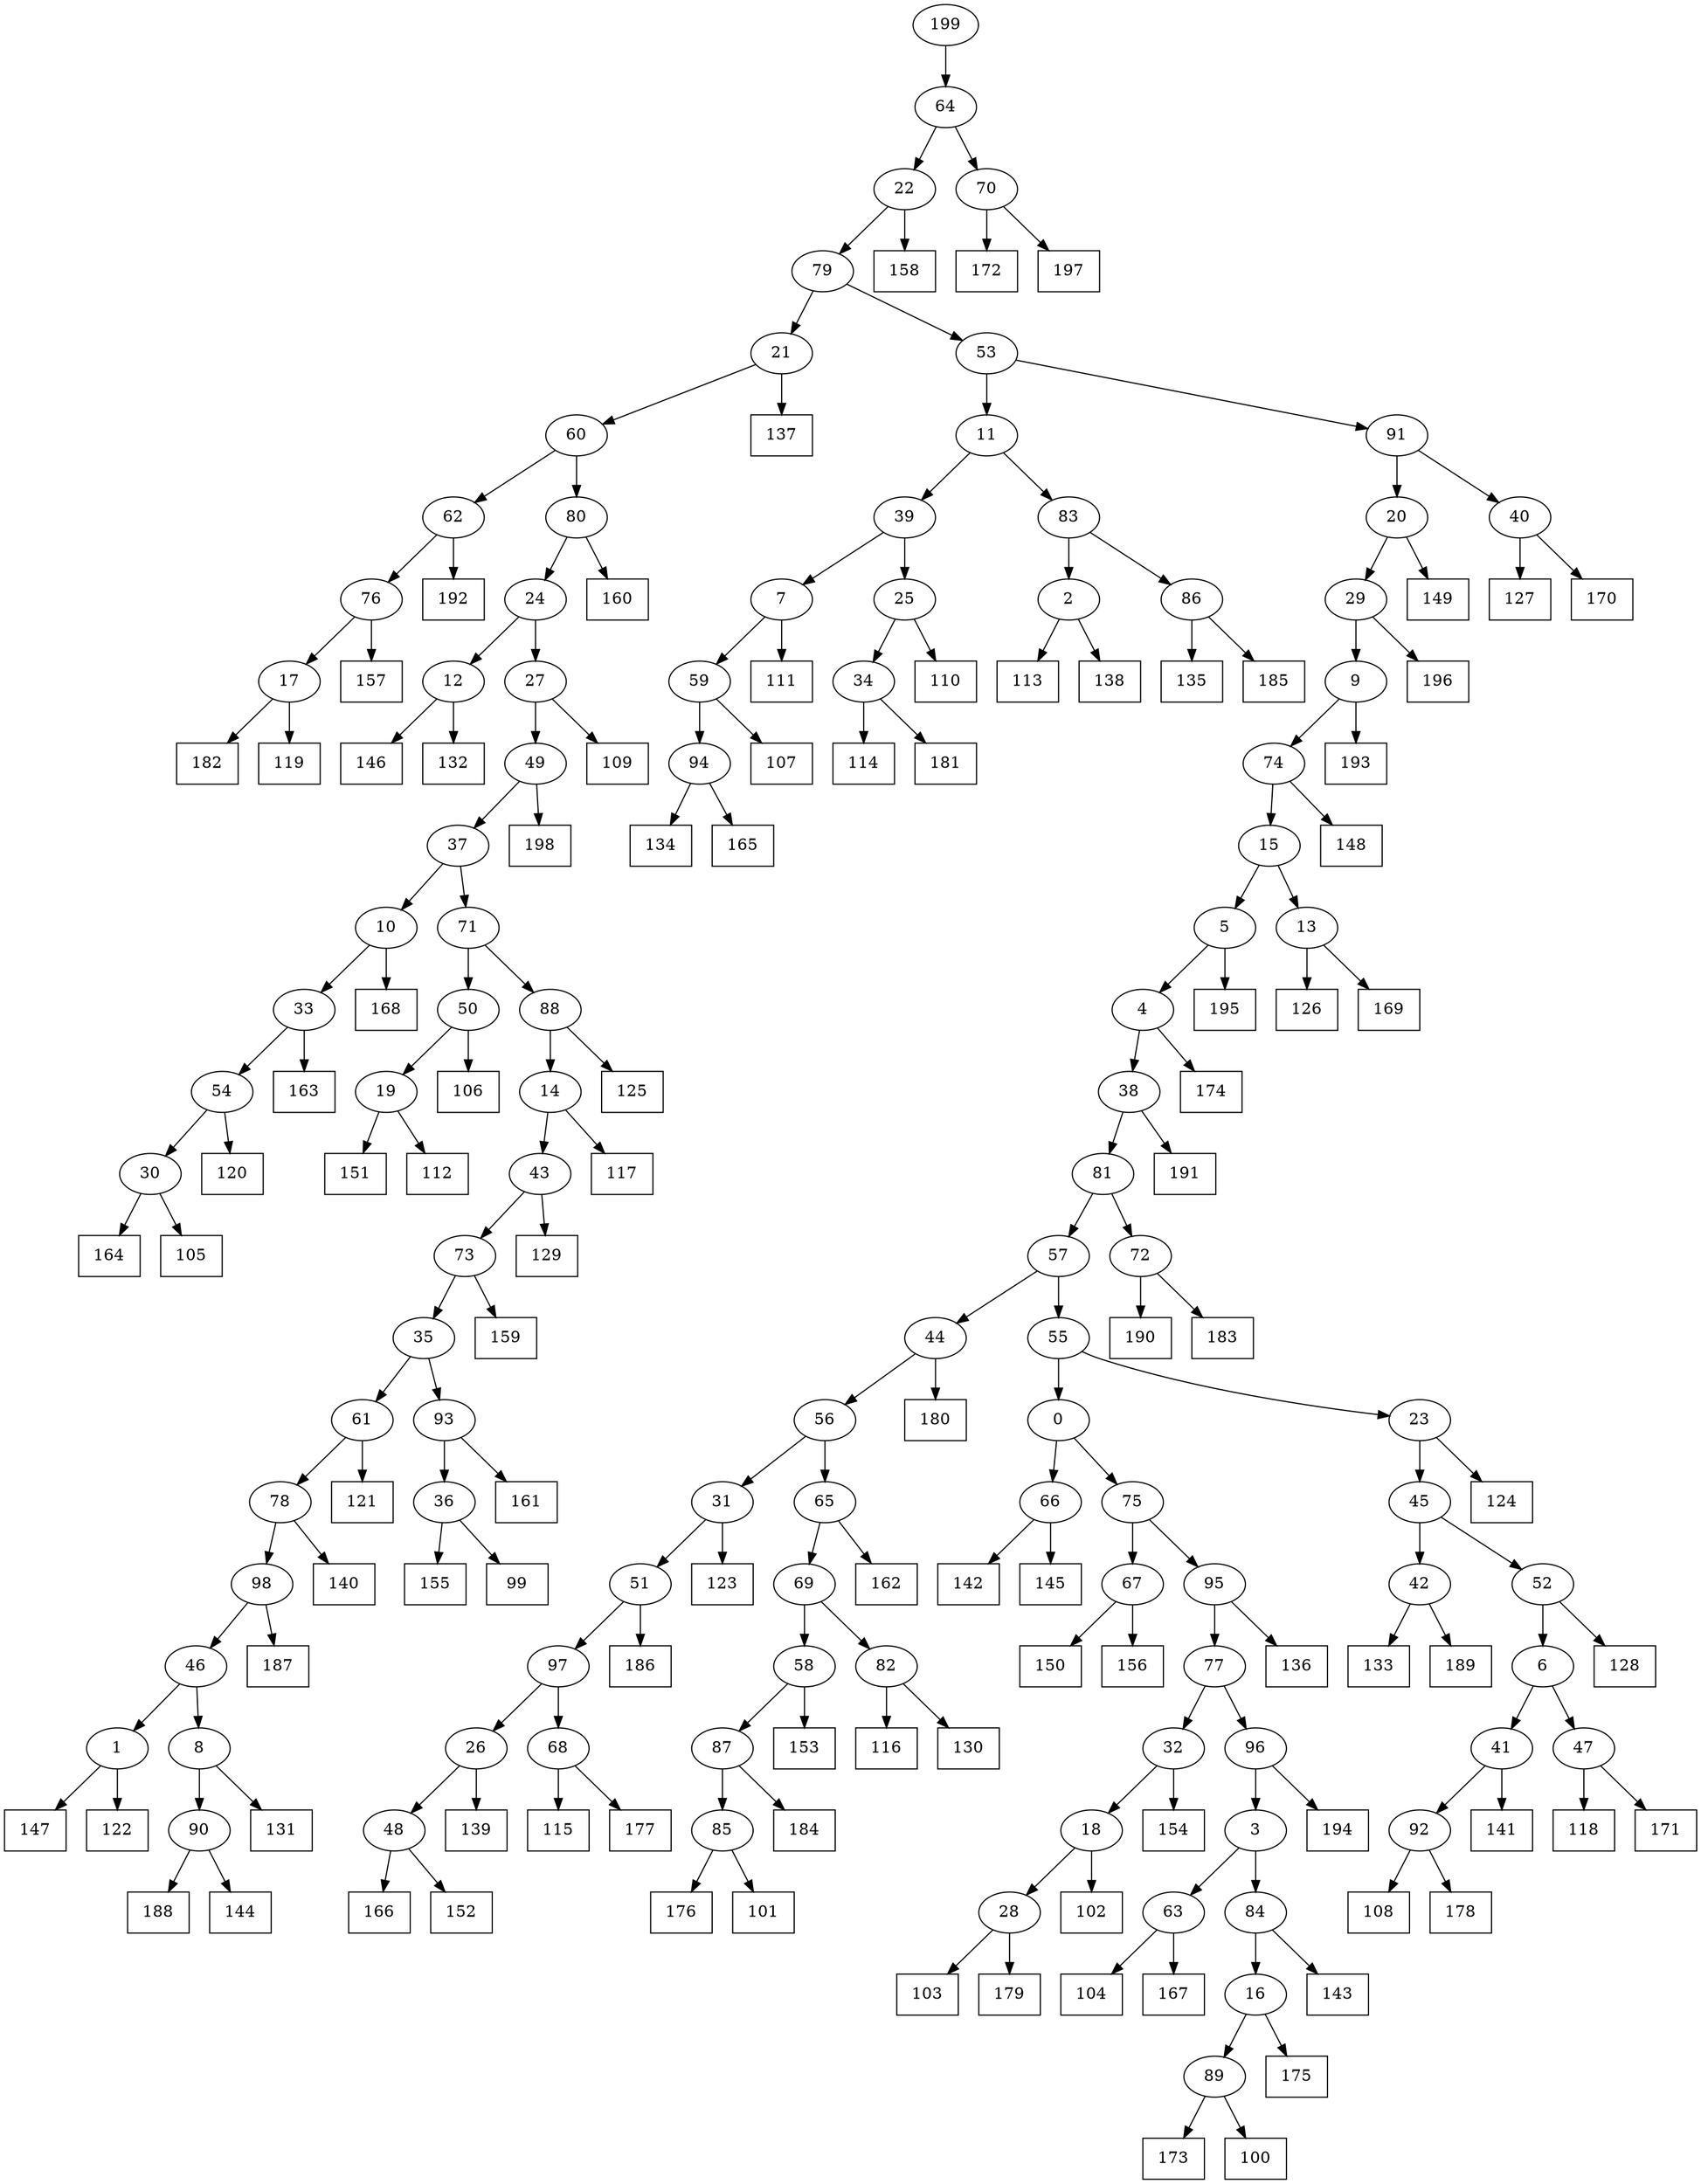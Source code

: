 digraph G {
0[label="0"];
1[label="1"];
2[label="2"];
3[label="3"];
4[label="4"];
5[label="5"];
6[label="6"];
7[label="7"];
8[label="8"];
9[label="9"];
10[label="10"];
11[label="11"];
12[label="12"];
13[label="13"];
14[label="14"];
15[label="15"];
16[label="16"];
17[label="17"];
18[label="18"];
19[label="19"];
20[label="20"];
21[label="21"];
22[label="22"];
23[label="23"];
24[label="24"];
25[label="25"];
26[label="26"];
27[label="27"];
28[label="28"];
29[label="29"];
30[label="30"];
31[label="31"];
32[label="32"];
33[label="33"];
34[label="34"];
35[label="35"];
36[label="36"];
37[label="37"];
38[label="38"];
39[label="39"];
40[label="40"];
41[label="41"];
42[label="42"];
43[label="43"];
44[label="44"];
45[label="45"];
46[label="46"];
47[label="47"];
48[label="48"];
49[label="49"];
50[label="50"];
51[label="51"];
52[label="52"];
53[label="53"];
54[label="54"];
55[label="55"];
56[label="56"];
57[label="57"];
58[label="58"];
59[label="59"];
60[label="60"];
61[label="61"];
62[label="62"];
63[label="63"];
64[label="64"];
65[label="65"];
66[label="66"];
67[label="67"];
68[label="68"];
69[label="69"];
70[label="70"];
71[label="71"];
72[label="72"];
73[label="73"];
74[label="74"];
75[label="75"];
76[label="76"];
77[label="77"];
78[label="78"];
79[label="79"];
80[label="80"];
81[label="81"];
82[label="82"];
83[label="83"];
84[label="84"];
85[label="85"];
86[label="86"];
87[label="87"];
88[label="88"];
89[label="89"];
90[label="90"];
91[label="91"];
92[label="92"];
93[label="93"];
94[label="94"];
95[label="95"];
96[label="96"];
97[label="97"];
98[label="98"];
99[shape=box,label="110"];
100[shape=box,label="151"];
101[shape=box,label="153"];
102[shape=box,label="191"];
103[shape=box,label="166"];
104[shape=box,label="131"];
105[shape=box,label="173"];
106[shape=box,label="174"];
107[shape=box,label="118"];
108[shape=box,label="114"];
109[shape=box,label="108"];
110[shape=box,label="161"];
111[shape=box,label="135"];
112[shape=box,label="134"];
113[shape=box,label="142"];
114[shape=box,label="123"];
115[shape=box,label="146"];
116[shape=box,label="129"];
117[shape=box,label="109"];
118[shape=box,label="149"];
119[shape=box,label="128"];
120[shape=box,label="190"];
121[shape=box,label="154"];
122[shape=box,label="121"];
123[shape=box,label="172"];
124[shape=box,label="198"];
125[shape=box,label="115"];
126[shape=box,label="132"];
127[shape=box,label="183"];
128[shape=box,label="187"];
129[shape=box,label="152"];
130[shape=box,label="197"];
131[shape=box,label="195"];
132[shape=box,label="111"];
133[shape=box,label="139"];
134[shape=box,label="192"];
135[shape=box,label="113"];
136[shape=box,label="185"];
137[shape=box,label="188"];
138[shape=box,label="177"];
139[shape=box,label="144"];
140[shape=box,label="150"];
141[shape=box,label="106"];
142[shape=box,label="112"];
143[shape=box,label="155"];
144[shape=box,label="141"];
145[shape=box,label="168"];
146[shape=box,label="124"];
147[shape=box,label="116"];
148[shape=box,label="136"];
149[shape=box,label="184"];
150[shape=box,label="193"];
151[shape=box,label="164"];
152[shape=box,label="137"];
153[shape=box,label="194"];
154[shape=box,label="148"];
155[shape=box,label="126"];
156[shape=box,label="182"];
157[shape=box,label="107"];
158[shape=box,label="175"];
159[shape=box,label="105"];
160[shape=box,label="169"];
161[shape=box,label="176"];
162[shape=box,label="163"];
163[shape=box,label="143"];
164[shape=box,label="133"];
165[shape=box,label="117"];
166[shape=box,label="145"];
167[shape=box,label="160"];
168[shape=box,label="156"];
169[shape=box,label="159"];
170[shape=box,label="178"];
171[shape=box,label="171"];
172[shape=box,label="127"];
173[shape=box,label="101"];
174[shape=box,label="104"];
175[shape=box,label="140"];
176[shape=box,label="103"];
177[shape=box,label="119"];
178[shape=box,label="196"];
179[shape=box,label="120"];
180[shape=box,label="170"];
181[shape=box,label="167"];
182[shape=box,label="138"];
183[shape=box,label="181"];
184[shape=box,label="102"];
185[shape=box,label="186"];
186[shape=box,label="180"];
187[shape=box,label="130"];
188[shape=box,label="100"];
189[shape=box,label="165"];
190[shape=box,label="157"];
191[shape=box,label="189"];
192[shape=box,label="179"];
193[shape=box,label="147"];
194[shape=box,label="99"];
195[shape=box,label="125"];
196[shape=box,label="158"];
197[shape=box,label="122"];
198[shape=box,label="162"];
199[label="199"];
19->142 ;
70->130 ;
38->102 ;
2->135 ;
86->111 ;
87->149 ;
62->134 ;
13->160 ;
12->115 ;
8->104 ;
44->186 ;
5->131 ;
34->108 ;
36->194 ;
28->176 ;
80->167 ;
12->126 ;
24->12 ;
85->173 ;
49->124 ;
69->82 ;
82->147 ;
61->122 ;
37->10 ;
10->145 ;
16->158 ;
93->110 ;
84->163 ;
65->69 ;
95->77 ;
81->72 ;
48->103 ;
92->170 ;
17->177 ;
55->23 ;
23->146 ;
52->119 ;
77->96 ;
42->164 ;
97->68 ;
86->136 ;
10->33 ;
57->44 ;
67->168 ;
44->56 ;
66->166 ;
57->55 ;
19->100 ;
9->150 ;
2->182 ;
38->81 ;
81->57 ;
73->169 ;
18->28 ;
46->8 ;
0->66 ;
65->198 ;
52->6 ;
29->178 ;
72->127 ;
27->117 ;
95->148 ;
1->193 ;
82->187 ;
47->171 ;
74->15 ;
93->36 ;
36->143 ;
28->192 ;
11->39 ;
6->41 ;
41->144 ;
24->27 ;
63->174 ;
37->71 ;
66->113 ;
21->152 ;
33->162 ;
85->161 ;
83->86 ;
90->139 ;
5->4 ;
98->128 ;
7->59 ;
76->190 ;
88->195 ;
91->40 ;
8->90 ;
90->137 ;
58->87 ;
68->125 ;
53->11 ;
96->153 ;
75->95 ;
51->185 ;
6->47 ;
47->107 ;
72->120 ;
39->7 ;
80->24 ;
87->85 ;
199->64 ;
62->76 ;
1->197 ;
64->22 ;
89->188 ;
26->48 ;
48->129 ;
11->83 ;
83->2 ;
84->16 ;
54->30 ;
30->159 ;
40->172 ;
51->97 ;
97->26 ;
22->196 ;
69->58 ;
58->101 ;
7->132 ;
79->21 ;
21->60 ;
59->157 ;
71->50 ;
50->19 ;
20->118 ;
94->112 ;
75->67 ;
4->38 ;
23->45 ;
45->52 ;
35->61 ;
32->121 ;
16->89 ;
89->105 ;
50->141 ;
27->49 ;
49->37 ;
71->88 ;
17->156 ;
4->106 ;
79->53 ;
53->91 ;
96->3 ;
3->84 ;
15->13 ;
22->79 ;
64->70 ;
25->99 ;
9->74 ;
74->154 ;
13->155 ;
31->114 ;
34->183 ;
60->62 ;
43->73 ;
98->46 ;
46->1 ;
26->133 ;
14->43 ;
43->116 ;
33->54 ;
54->179 ;
68->138 ;
41->92 ;
92->109 ;
67->140 ;
56->31 ;
31->51 ;
76->17 ;
73->35 ;
35->93 ;
77->32 ;
88->14 ;
14->165 ;
32->18 ;
18->184 ;
30->151 ;
3->63 ;
63->181 ;
60->80 ;
56->65 ;
59->94 ;
94->189 ;
78->98 ;
45->42 ;
42->191 ;
91->20 ;
20->29 ;
29->9 ;
15->5 ;
61->78 ;
78->175 ;
70->123 ;
55->0 ;
0->75 ;
40->180 ;
39->25 ;
25->34 ;
}

